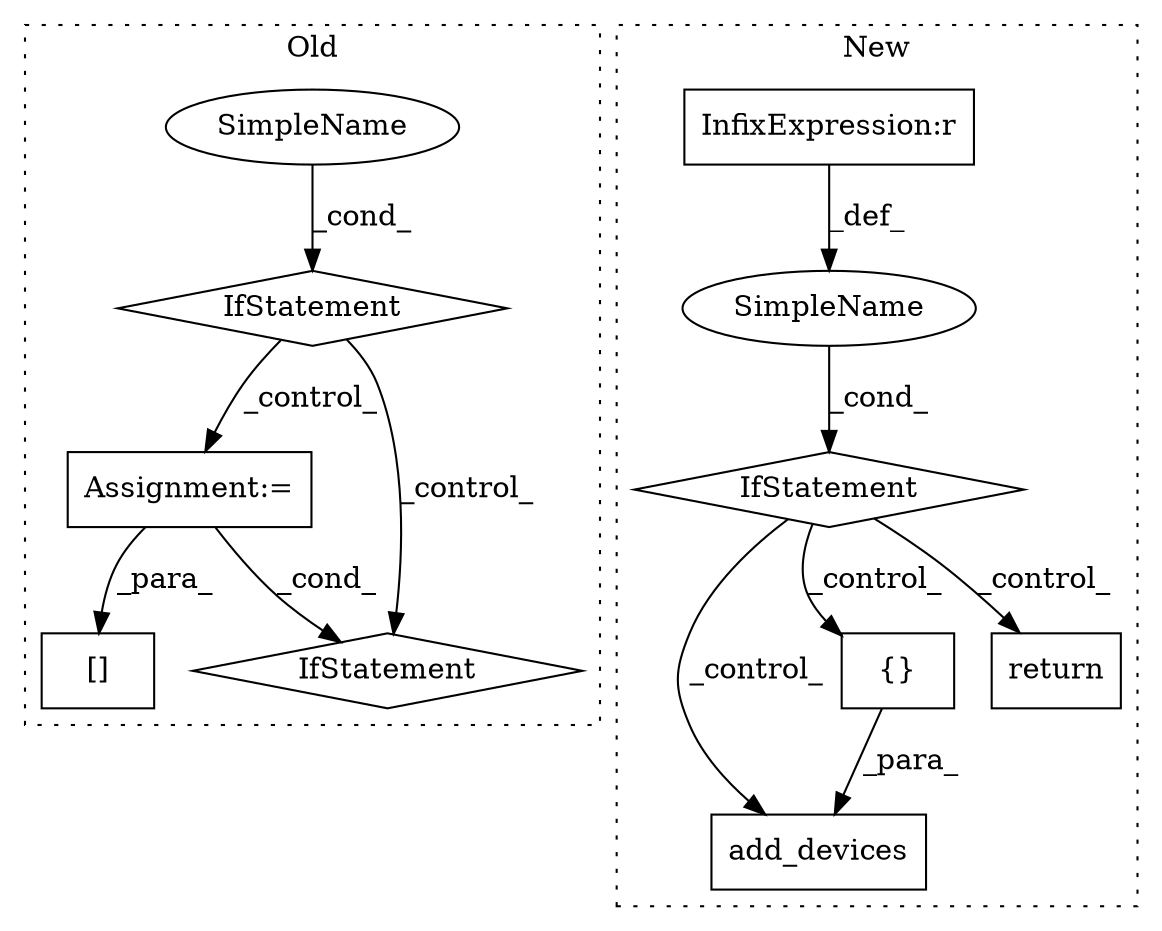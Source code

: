 digraph G {
subgraph cluster0 {
1 [label="IfStatement" a="25" s="1010,1025" l="4,2" shape="diamond"];
4 [label="Assignment:=" a="7" s="1272,1351" l="57,2" shape="box"];
5 [label="SimpleName" a="42" s="1014" l="11" shape="ellipse"];
7 [label="IfStatement" a="25" s="1363,1452" l="4,2" shape="diamond"];
9 [label="[]" a="2" s="1551,1567" l="7,1" shape="box"];
label = "Old";
style="dotted";
}
subgraph cluster1 {
2 [label="add_devices" a="32" s="1234,1257" l="12,1" shape="box"];
3 [label="{}" a="4" s="967" l="2" shape="box"];
6 [label="SimpleName" a="42" s="" l="" shape="ellipse"];
8 [label="IfStatement" a="25" s="834,860" l="4,2" shape="diamond"];
10 [label="InfixExpression:r" a="27" s="852" l="4" shape="box"];
11 [label="return" a="41" s="870" l="7" shape="box"];
label = "New";
style="dotted";
}
1 -> 4 [label="_control_"];
1 -> 7 [label="_control_"];
3 -> 2 [label="_para_"];
4 -> 9 [label="_para_"];
4 -> 7 [label="_cond_"];
5 -> 1 [label="_cond_"];
6 -> 8 [label="_cond_"];
8 -> 2 [label="_control_"];
8 -> 11 [label="_control_"];
8 -> 3 [label="_control_"];
10 -> 6 [label="_def_"];
}